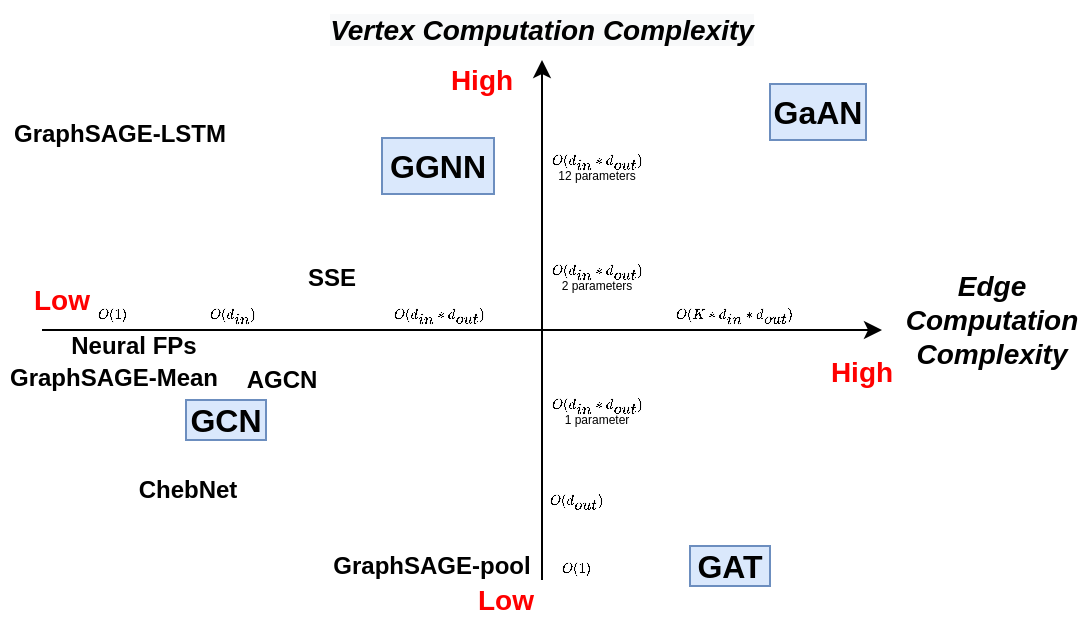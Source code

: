 <mxfile version="13.3.9" type="device"><diagram id="2MBHXZytqJ9W2BRM0lZ_" name="Page-1"><mxGraphModel dx="785" dy="466" grid="1" gridSize="10" guides="1" tooltips="1" connect="1" arrows="0" fold="1" page="1" pageScale="1" pageWidth="827" pageHeight="1169" math="1" shadow="0"><root><mxCell id="0"/><mxCell id="1" style="" parent="0"/><mxCell id="55l02TyrmD9IhU3h0mnR-1" value="" style="endArrow=classic;html=1;fontFamily=Arial;" parent="1" edge="1"><mxGeometry width="50" height="50" relative="1" as="geometry"><mxPoint x="70" y="255" as="sourcePoint"/><mxPoint x="490" y="255" as="targetPoint"/></mxGeometry></mxCell><mxCell id="55l02TyrmD9IhU3h0mnR-2" value="" style="endArrow=classic;html=1;fontFamily=Arial;" parent="1" edge="1"><mxGeometry width="50" height="50" relative="1" as="geometry"><mxPoint x="320" y="380" as="sourcePoint"/><mxPoint x="320" y="120" as="targetPoint"/></mxGeometry></mxCell><mxCell id="55l02TyrmD9IhU3h0mnR-4" value="&lt;b&gt;&lt;font style=&quot;font-size: 14px&quot;&gt;Edge Computation&lt;br&gt;Complexity&lt;br&gt;&lt;/font&gt;&lt;/b&gt;" style="text;html=1;strokeColor=none;fillColor=none;align=center;verticalAlign=middle;whiteSpace=wrap;rounded=0;fontFamily=Arial;fontStyle=2" parent="1" vertex="1"><mxGeometry x="500" y="240" width="90" height="20" as="geometry"/></mxCell><mxCell id="55l02TyrmD9IhU3h0mnR-6" value="&lt;b&gt;&lt;font color=&quot;#ff0000&quot; style=&quot;font-size: 14px&quot;&gt;High&lt;/font&gt;&lt;/b&gt;" style="text;html=1;strokeColor=none;fillColor=none;align=center;verticalAlign=middle;whiteSpace=wrap;rounded=0;fontFamily=Arial;" parent="1" vertex="1"><mxGeometry x="270" y="120" width="40" height="20" as="geometry"/></mxCell><mxCell id="55l02TyrmD9IhU3h0mnR-7" value="&lt;b&gt;&lt;font color=&quot;#ff0000&quot; style=&quot;font-size: 14px&quot;&gt;Low&lt;/font&gt;&lt;/b&gt;" style="text;html=1;strokeColor=none;fillColor=none;align=center;verticalAlign=middle;whiteSpace=wrap;rounded=0;fontFamily=Arial;" parent="1" vertex="1"><mxGeometry x="287" y="380" width="30" height="20" as="geometry"/></mxCell><mxCell id="55l02TyrmD9IhU3h0mnR-8" value="&lt;b&gt;&lt;font color=&quot;#ff0000&quot; style=&quot;font-size: 14px&quot;&gt;High&lt;/font&gt;&lt;/b&gt;" style="text;html=1;strokeColor=none;fillColor=none;align=center;verticalAlign=middle;whiteSpace=wrap;rounded=0;fontFamily=Arial;" parent="1" vertex="1"><mxGeometry x="460" y="266" width="40" height="20" as="geometry"/></mxCell><mxCell id="55l02TyrmD9IhU3h0mnR-10" value="&lt;font color=&quot;#ff0000&quot;&gt;&lt;span style=&quot;font-size: 14px&quot;&gt;&lt;b&gt;Low&lt;/b&gt;&lt;/span&gt;&lt;/font&gt;" style="text;html=1;strokeColor=none;fillColor=none;align=center;verticalAlign=middle;whiteSpace=wrap;rounded=0;fontFamily=Arial;" parent="1" vertex="1"><mxGeometry x="60" y="230" width="40" height="20" as="geometry"/></mxCell><mxCell id="FiYTe9aXyCY0iq13u9ZS-19" value="\(O(d_{out})\)" style="text;html=1;align=center;verticalAlign=middle;resizable=0;points=[];autosize=1;fontSize=6;" parent="1" vertex="1"><mxGeometry x="312.0" y="335" width="50" height="10" as="geometry"/></mxCell><mxCell id="FiYTe9aXyCY0iq13u9ZS-27" value="&lt;meta charset=&quot;utf-8&quot;&gt;&lt;b style=&quot;color: rgb(0, 0, 0); font-family: arial; font-size: 14px; font-style: italic; letter-spacing: normal; text-indent: 0px; text-transform: none; word-spacing: 0px; background-color: rgb(248, 249, 250);&quot;&gt;Vertex Computation Complexity&lt;/b&gt;" style="text;whiteSpace=wrap;html=1;align=center;" parent="1" vertex="1"><mxGeometry x="200" y="90" width="240" height="30" as="geometry"/></mxCell><mxCell id="FiYTe9aXyCY0iq13u9ZS-30" value="\(O(d_{in}*d_{out})\)&lt;br style=&quot;font-size: 6px;&quot;&gt;1 parameter" style="text;html=1;align=center;verticalAlign=middle;resizable=0;points=[];autosize=1;fontSize=6;" parent="1" vertex="1"><mxGeometry x="312.0" y="286" width="70" height="20" as="geometry"/></mxCell><mxCell id="haK9CgM9R-VCcrpICVaE-1" value="\(O(1)\)" style="text;html=1;align=center;verticalAlign=middle;resizable=0;points=[];autosize=1;fontSize=6;" vertex="1" parent="1"><mxGeometry x="85.0" y="242" width="40" height="10" as="geometry"/></mxCell><mxCell id="haK9CgM9R-VCcrpICVaE-2" value="\(O(1)\)" style="text;html=1;align=center;verticalAlign=middle;resizable=0;points=[];autosize=1;fontSize=6;" vertex="1" parent="1"><mxGeometry x="317.0" y="369" width="40" height="10" as="geometry"/></mxCell><mxCell id="FiYTe9aXyCY0iq13u9ZS-3" value="Untitled Layer" style="" parent="0"/><mxCell id="FiYTe9aXyCY0iq13u9ZS-4" value="&lt;b style=&quot;font-size: 16px;&quot;&gt;GaAN&lt;/b&gt;" style="text;html=1;strokeColor=#6c8ebf;fillColor=#dae8fc;align=center;verticalAlign=middle;whiteSpace=wrap;rounded=0;fontFamily=Arial;fontSize=16;" parent="FiYTe9aXyCY0iq13u9ZS-3" vertex="1"><mxGeometry x="434" y="132" width="48" height="28" as="geometry"/></mxCell><mxCell id="FiYTe9aXyCY0iq13u9ZS-5" value="&lt;b&gt;ChebNet&lt;/b&gt;" style="text;html=1;strokeColor=none;fillColor=none;align=center;verticalAlign=middle;whiteSpace=wrap;rounded=0;fontFamily=Arial;" parent="FiYTe9aXyCY0iq13u9ZS-3" vertex="1"><mxGeometry x="115" y="325" width="56" height="20" as="geometry"/></mxCell><mxCell id="FiYTe9aXyCY0iq13u9ZS-6" value="&lt;b style=&quot;font-size: 16px;&quot;&gt;GGNN&lt;/b&gt;" style="text;html=1;strokeColor=#6c8ebf;fillColor=#dae8fc;align=center;verticalAlign=middle;whiteSpace=wrap;rounded=0;fontFamily=Arial;fontSize=16;" parent="FiYTe9aXyCY0iq13u9ZS-3" vertex="1"><mxGeometry x="240" y="159" width="56" height="28" as="geometry"/></mxCell><mxCell id="FiYTe9aXyCY0iq13u9ZS-7" value="&lt;b&gt;SSE&lt;/b&gt;" style="text;html=1;strokeColor=none;fillColor=none;align=center;verticalAlign=middle;whiteSpace=wrap;rounded=0;fontFamily=Arial;" parent="FiYTe9aXyCY0iq13u9ZS-3" vertex="1"><mxGeometry x="195" y="219" width="40" height="20" as="geometry"/></mxCell><mxCell id="FiYTe9aXyCY0iq13u9ZS-8" value="&lt;b&gt;GraphSAGE-LSTM&lt;/b&gt;" style="text;html=1;strokeColor=none;fillColor=none;align=center;verticalAlign=middle;whiteSpace=wrap;rounded=0;fontFamily=Arial;" parent="FiYTe9aXyCY0iq13u9ZS-3" vertex="1"><mxGeometry x="49" y="147" width="120" height="20" as="geometry"/></mxCell><mxCell id="FiYTe9aXyCY0iq13u9ZS-17" value="&lt;b&gt;GraphSAGE-pool&lt;/b&gt;" style="text;html=1;strokeColor=none;fillColor=none;align=center;verticalAlign=middle;whiteSpace=wrap;rounded=0;fontFamily=Arial;" parent="FiYTe9aXyCY0iq13u9ZS-3" vertex="1"><mxGeometry x="205" y="363" width="120" height="20" as="geometry"/></mxCell><mxCell id="FiYTe9aXyCY0iq13u9ZS-20" value="&lt;b style=&quot;font-size: 16px;&quot;&gt;GAT&lt;/b&gt;" style="text;html=1;strokeColor=#6c8ebf;fillColor=#dae8fc;align=center;verticalAlign=middle;whiteSpace=wrap;rounded=0;fontFamily=Arial;fontSize=16;" parent="FiYTe9aXyCY0iq13u9ZS-3" vertex="1"><mxGeometry x="394" y="363" width="40" height="20" as="geometry"/></mxCell><mxCell id="FiYTe9aXyCY0iq13u9ZS-16" value="&lt;b&gt;AGCN&lt;/b&gt;" style="text;html=1;strokeColor=none;fillColor=none;align=center;verticalAlign=middle;whiteSpace=wrap;rounded=0;fontFamily=Arial;" parent="FiYTe9aXyCY0iq13u9ZS-3" vertex="1"><mxGeometry x="170" y="270" width="40" height="20" as="geometry"/></mxCell><mxCell id="FiYTe9aXyCY0iq13u9ZS-32" value="&lt;b style=&quot;font-size: 16px;&quot;&gt;GCN&lt;/b&gt;" style="text;html=1;strokeColor=#6c8ebf;fillColor=#dae8fc;align=center;verticalAlign=middle;whiteSpace=wrap;rounded=0;fontFamily=Arial;fontSize=16;" parent="FiYTe9aXyCY0iq13u9ZS-3" vertex="1"><mxGeometry x="142" y="290" width="40" height="20" as="geometry"/></mxCell><mxCell id="FiYTe9aXyCY0iq13u9ZS-10" value="&lt;b&gt;Neural FPs&lt;/b&gt;" style="text;html=1;strokeColor=none;fillColor=none;align=center;verticalAlign=middle;whiteSpace=wrap;rounded=0;fontFamily=Arial;" parent="FiYTe9aXyCY0iq13u9ZS-3" vertex="1"><mxGeometry x="77" y="253" width="78" height="20" as="geometry"/></mxCell><mxCell id="FiYTe9aXyCY0iq13u9ZS-11" value="&lt;b&gt;GraphSAGE-Mean&lt;/b&gt;" style="text;html=1;strokeColor=none;fillColor=none;align=center;verticalAlign=middle;whiteSpace=wrap;rounded=0;fontFamily=Arial;" parent="FiYTe9aXyCY0iq13u9ZS-3" vertex="1"><mxGeometry x="50" y="269" width="112" height="20" as="geometry"/></mxCell><mxCell id="FiYTe9aXyCY0iq13u9ZS-34" value="\(O(d_{in}*d_{out})\)&lt;br style=&quot;font-size: 6px;&quot;&gt;2 parameters" style="text;html=1;align=center;verticalAlign=middle;resizable=0;points=[];autosize=1;fontSize=6;" parent="FiYTe9aXyCY0iq13u9ZS-3" vertex="1"><mxGeometry x="312" y="219" width="70" height="20" as="geometry"/></mxCell><mxCell id="FiYTe9aXyCY0iq13u9ZS-35" value="\(O(d_{in}*d_{out})\)&lt;br style=&quot;font-size: 6px;&quot;&gt;12 parameters" style="text;html=1;align=center;verticalAlign=middle;resizable=0;points=[];autosize=1;fontSize=6;" parent="FiYTe9aXyCY0iq13u9ZS-3" vertex="1"><mxGeometry x="312" y="164" width="70" height="20" as="geometry"/></mxCell><mxCell id="FiYTe9aXyCY0iq13u9ZS-36" value="\(O(d_{in})\)" style="text;html=1;align=center;verticalAlign=middle;resizable=0;points=[];autosize=1;fontSize=6;" parent="FiYTe9aXyCY0iq13u9ZS-3" vertex="1"><mxGeometry x="140.0" y="243" width="50" height="10" as="geometry"/></mxCell><mxCell id="FiYTe9aXyCY0iq13u9ZS-37" value="\(O(d_{in} * d_{out})\)" style="text;html=1;align=center;verticalAlign=middle;resizable=0;points=[];autosize=1;fontSize=6;" parent="FiYTe9aXyCY0iq13u9ZS-3" vertex="1"><mxGeometry x="233.0" y="243" width="70" height="10" as="geometry"/></mxCell><mxCell id="FiYTe9aXyCY0iq13u9ZS-38" value="\(O(K*d_{in} * d_{out})\)" style="text;html=1;align=center;verticalAlign=middle;resizable=0;points=[];autosize=1;fontSize=6;" parent="FiYTe9aXyCY0iq13u9ZS-3" vertex="1"><mxGeometry x="376.0" y="243" width="80" height="10" as="geometry"/></mxCell></root></mxGraphModel></diagram></mxfile>